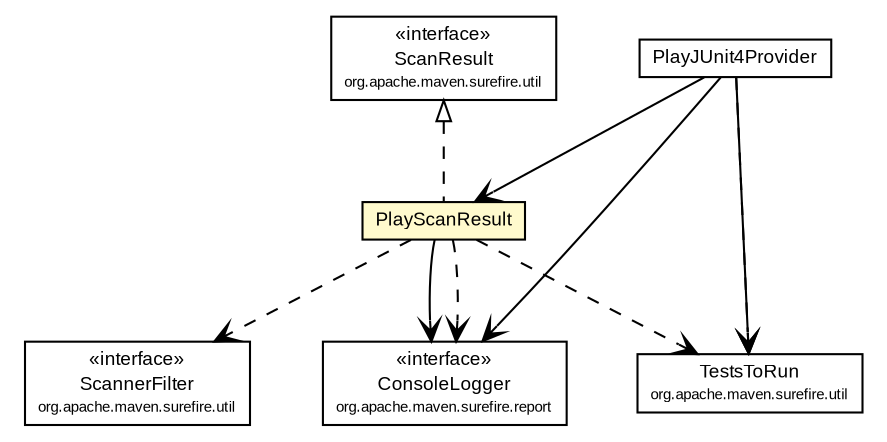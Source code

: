 #!/usr/local/bin/dot
#
# Class diagram 
# Generated by UMLGraph version R5_6-24-gf6e263 (http://www.umlgraph.org/)
#

digraph G {
	edge [fontname="arial",fontsize=10,labelfontname="arial",labelfontsize=10];
	node [fontname="arial",fontsize=10,shape=plaintext];
	nodesep=0.25;
	ranksep=0.5;
	// com.google.code.play.surefire.junit4.PlayScanResult
	c105 [label=<<table title="com.google.code.play.surefire.junit4.PlayScanResult" border="0" cellborder="1" cellspacing="0" cellpadding="2" port="p" bgcolor="lemonChiffon" href="./PlayScanResult.html">
		<tr><td><table border="0" cellspacing="0" cellpadding="1">
<tr><td align="center" balign="center"> PlayScanResult </td></tr>
		</table></td></tr>
		</table>>, URL="./PlayScanResult.html", fontname="arial", fontcolor="black", fontsize=9.0];
	// com.google.code.play.surefire.junit4.PlayJUnit4Provider
	c106 [label=<<table title="com.google.code.play.surefire.junit4.PlayJUnit4Provider" border="0" cellborder="1" cellspacing="0" cellpadding="2" port="p" href="./PlayJUnit4Provider.html">
		<tr><td><table border="0" cellspacing="0" cellpadding="1">
<tr><td align="center" balign="center"> PlayJUnit4Provider </td></tr>
		</table></td></tr>
		</table>>, URL="./PlayJUnit4Provider.html", fontname="arial", fontcolor="black", fontsize=9.0];
	//com.google.code.play.surefire.junit4.PlayScanResult implements org.apache.maven.surefire.util.ScanResult
	c108:p -> c105:p [dir=back,arrowtail=empty,style=dashed];
	// com.google.code.play.surefire.junit4.PlayScanResult NAVASSOC org.apache.maven.surefire.report.ConsoleLogger
	c105:p -> c109:p [taillabel="", label="", headlabel="", fontname="arial", fontcolor="black", fontsize=10.0, color="black", arrowhead=open];
	// com.google.code.play.surefire.junit4.PlayJUnit4Provider NAVASSOC com.google.code.play.surefire.junit4.PlayScanResult
	c106:p -> c105:p [taillabel="", label="", headlabel="", fontname="arial", fontcolor="black", fontsize=10.0, color="black", arrowhead=open];
	// com.google.code.play.surefire.junit4.PlayJUnit4Provider NAVASSOC org.apache.maven.surefire.util.TestsToRun
	c106:p -> c110:p [taillabel="", label="", headlabel="", fontname="arial", fontcolor="black", fontsize=10.0, color="black", arrowhead=open];
	// com.google.code.play.surefire.junit4.PlayJUnit4Provider NAVASSOC org.apache.maven.surefire.report.ConsoleLogger
	c106:p -> c109:p [taillabel="", label="", headlabel="", fontname="arial", fontcolor="black", fontsize=10.0, color="black", arrowhead=open];
	// com.google.code.play.surefire.junit4.PlayScanResult DEPEND org.apache.maven.surefire.util.ScannerFilter
	c105:p -> c111:p [taillabel="", label="", headlabel="", fontname="arial", fontcolor="black", fontsize=10.0, color="black", arrowhead=open, style=dashed];
	// com.google.code.play.surefire.junit4.PlayScanResult DEPEND org.apache.maven.surefire.util.TestsToRun
	c105:p -> c110:p [taillabel="", label="", headlabel="", fontname="arial", fontcolor="black", fontsize=10.0, color="black", arrowhead=open, style=dashed];
	// com.google.code.play.surefire.junit4.PlayScanResult DEPEND org.apache.maven.surefire.report.ConsoleLogger
	c105:p -> c109:p [taillabel="", label="", headlabel="", fontname="arial", fontcolor="black", fontsize=10.0, color="black", arrowhead=open, style=dashed];
	// com.google.code.play.surefire.junit4.PlayJUnit4Provider DEPEND org.apache.maven.surefire.util.TestsToRun
	c106:p -> c110:p [taillabel="", label="", headlabel="", fontname="arial", fontcolor="black", fontsize=10.0, color="black", arrowhead=open, style=dashed];
	// org.apache.maven.surefire.util.TestsToRun
	c110 [label=<<table title="org.apache.maven.surefire.util.TestsToRun" border="0" cellborder="1" cellspacing="0" cellpadding="2" port="p" href="http://play1-maven-plugin.github.io/external-apidocs/org/apache/maven/surefire/surefire-api/2.19.1/org/apache/maven/surefire/util/TestsToRun.html">
		<tr><td><table border="0" cellspacing="0" cellpadding="1">
<tr><td align="center" balign="center"> TestsToRun </td></tr>
<tr><td align="center" balign="center"><font point-size="7.0"> org.apache.maven.surefire.util </font></td></tr>
		</table></td></tr>
		</table>>, URL="http://play1-maven-plugin.github.io/external-apidocs/org/apache/maven/surefire/surefire-api/2.19.1/org/apache/maven/surefire/util/TestsToRun.html", fontname="arial", fontcolor="black", fontsize=9.0];
	// org.apache.maven.surefire.util.ScannerFilter
	c111 [label=<<table title="org.apache.maven.surefire.util.ScannerFilter" border="0" cellborder="1" cellspacing="0" cellpadding="2" port="p" href="http://play1-maven-plugin.github.io/external-apidocs/org/apache/maven/surefire/surefire-api/2.19.1/org/apache/maven/surefire/util/ScannerFilter.html">
		<tr><td><table border="0" cellspacing="0" cellpadding="1">
<tr><td align="center" balign="center"> &#171;interface&#187; </td></tr>
<tr><td align="center" balign="center"> ScannerFilter </td></tr>
<tr><td align="center" balign="center"><font point-size="7.0"> org.apache.maven.surefire.util </font></td></tr>
		</table></td></tr>
		</table>>, URL="http://play1-maven-plugin.github.io/external-apidocs/org/apache/maven/surefire/surefire-api/2.19.1/org/apache/maven/surefire/util/ScannerFilter.html", fontname="arial", fontcolor="black", fontsize=9.0];
	// org.apache.maven.surefire.util.ScanResult
	c108 [label=<<table title="org.apache.maven.surefire.util.ScanResult" border="0" cellborder="1" cellspacing="0" cellpadding="2" port="p" href="http://play1-maven-plugin.github.io/external-apidocs/org/apache/maven/surefire/surefire-api/2.19.1/org/apache/maven/surefire/util/ScanResult.html">
		<tr><td><table border="0" cellspacing="0" cellpadding="1">
<tr><td align="center" balign="center"> &#171;interface&#187; </td></tr>
<tr><td align="center" balign="center"> ScanResult </td></tr>
<tr><td align="center" balign="center"><font point-size="7.0"> org.apache.maven.surefire.util </font></td></tr>
		</table></td></tr>
		</table>>, URL="http://play1-maven-plugin.github.io/external-apidocs/org/apache/maven/surefire/surefire-api/2.19.1/org/apache/maven/surefire/util/ScanResult.html", fontname="arial", fontcolor="black", fontsize=9.0];
	// org.apache.maven.surefire.report.ConsoleLogger
	c109 [label=<<table title="org.apache.maven.surefire.report.ConsoleLogger" border="0" cellborder="1" cellspacing="0" cellpadding="2" port="p" href="http://play1-maven-plugin.github.io/external-apidocs/org/apache/maven/surefire/surefire-api/2.19.1/org/apache/maven/surefire/report/ConsoleLogger.html">
		<tr><td><table border="0" cellspacing="0" cellpadding="1">
<tr><td align="center" balign="center"> &#171;interface&#187; </td></tr>
<tr><td align="center" balign="center"> ConsoleLogger </td></tr>
<tr><td align="center" balign="center"><font point-size="7.0"> org.apache.maven.surefire.report </font></td></tr>
		</table></td></tr>
		</table>>, URL="http://play1-maven-plugin.github.io/external-apidocs/org/apache/maven/surefire/surefire-api/2.19.1/org/apache/maven/surefire/report/ConsoleLogger.html", fontname="arial", fontcolor="black", fontsize=9.0];
}

